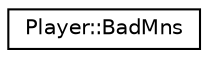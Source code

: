 digraph "Graphical Class Hierarchy"
{
 // LATEX_PDF_SIZE
  edge [fontname="Helvetica",fontsize="10",labelfontname="Helvetica",labelfontsize="10"];
  node [fontname="Helvetica",fontsize="10",shape=record];
  rankdir="LR";
  Node0 [label="Player::BadMns",height=0.2,width=0.4,color="black", fillcolor="white", style="filled",URL="$class_player_1_1_bad_mns.html",tooltip=" "];
}
